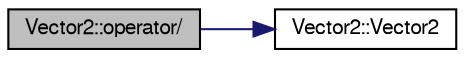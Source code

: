 digraph G
{
  bgcolor="transparent";
  edge [fontname="FreeSans",fontsize=10,labelfontname="FreeSans",labelfontsize=10];
  node [fontname="FreeSans",fontsize=10,shape=record];
  rankdir=LR;
  Node1 [label="Vector2::operator/",height=0.2,width=0.4,color="black", fillcolor="grey75", style="filled" fontcolor="black"];
  Node1 -> Node2 [color="midnightblue",fontsize=10,style="solid"];
  Node2 [label="Vector2::Vector2",height=0.2,width=0.4,color="black",URL="$struct_vector2.html#22104d1809be26a419ef1f959e3761bf",tooltip="A default constructor to set the vector&#39;s variables to 0."];
}
